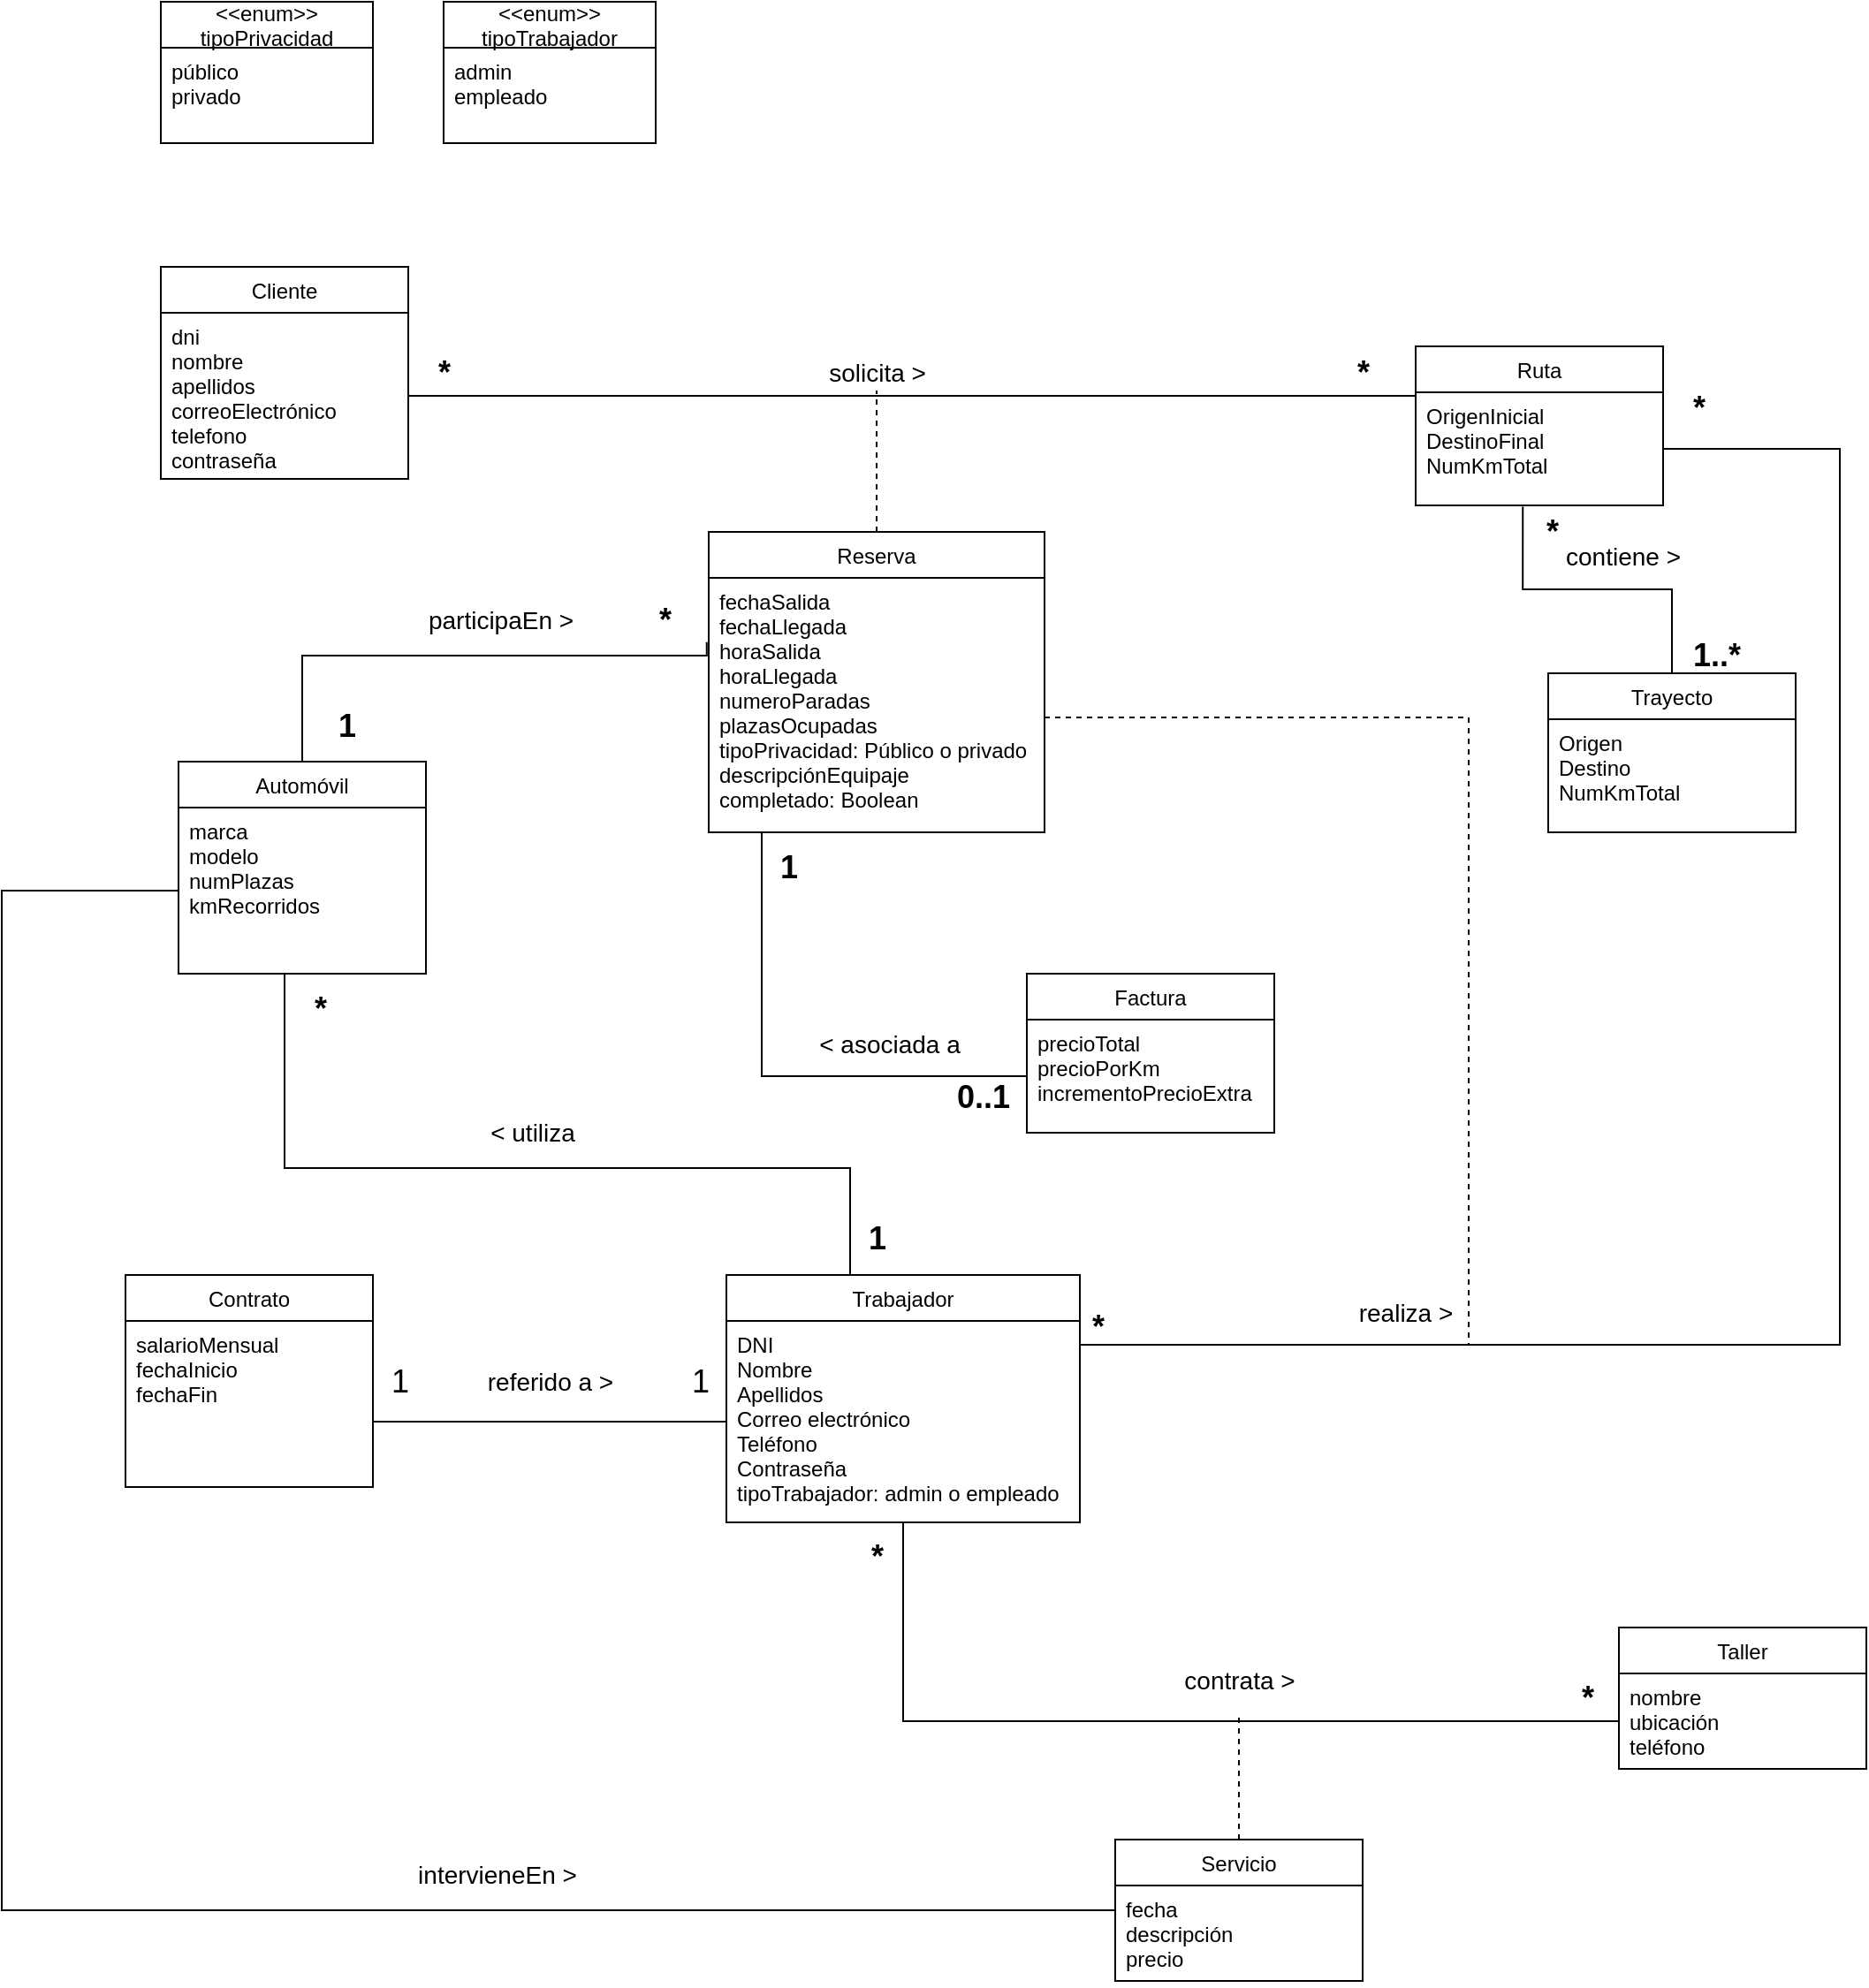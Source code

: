 <mxfile version="13.9.2" type="device"><diagram id="LqbnjOXyxjG4reTp5Xop" name="Page-1"><mxGraphModel dx="1927" dy="491" grid="1" gridSize="10" guides="1" tooltips="1" connect="1" arrows="1" fold="1" page="1" pageScale="1" pageWidth="827" pageHeight="1169" math="0" shadow="0"><root><mxCell id="0"/><mxCell id="1" parent="0"/><mxCell id="yNlwHRL9ymB5Uav7mxj8-1" value="Cliente" style="swimlane;fontStyle=0;childLayout=stackLayout;horizontal=1;startSize=26;fillColor=none;horizontalStack=0;resizeParent=1;resizeParentMax=0;resizeLast=0;collapsible=1;marginBottom=0;" parent="1" vertex="1"><mxGeometry x="50" y="180" width="140" height="120" as="geometry"/></mxCell><mxCell id="yNlwHRL9ymB5Uav7mxj8-2" value="dni&#10;nombre&#10;apellidos&#10;correoElectrónico&#10;telefono&#10;contraseña" style="text;strokeColor=none;fillColor=none;align=left;verticalAlign=top;spacingLeft=4;spacingRight=4;overflow=hidden;rotatable=0;points=[[0,0.5],[1,0.5]];portConstraint=eastwest;" parent="yNlwHRL9ymB5Uav7mxj8-1" vertex="1"><mxGeometry y="26" width="140" height="94" as="geometry"/></mxCell><mxCell id="yNlwHRL9ymB5Uav7mxj8-3" value="Ruta" style="swimlane;fontStyle=0;childLayout=stackLayout;horizontal=1;startSize=26;fillColor=none;horizontalStack=0;resizeParent=1;resizeParentMax=0;resizeLast=0;collapsible=1;marginBottom=0;" parent="1" vertex="1"><mxGeometry x="760" y="225" width="140" height="90" as="geometry"><mxRectangle x="770" y="225" width="60" height="26" as="alternateBounds"/></mxGeometry></mxCell><mxCell id="yNlwHRL9ymB5Uav7mxj8-4" value="OrigenInicial&#10;DestinoFinal&#10;NumKmTotal" style="text;strokeColor=none;fillColor=none;align=left;verticalAlign=top;spacingLeft=4;spacingRight=4;overflow=hidden;rotatable=0;points=[[0,0.5],[1,0.5]];portConstraint=eastwest;" parent="yNlwHRL9ymB5Uav7mxj8-3" vertex="1"><mxGeometry y="26" width="140" height="64" as="geometry"/></mxCell><mxCell id="yNlwHRL9ymB5Uav7mxj8-5" value="&lt;&lt;enum&gt;&gt;&#10;tipoPrivacidad" style="swimlane;fontStyle=0;childLayout=stackLayout;horizontal=1;startSize=26;fillColor=none;horizontalStack=0;resizeParent=1;resizeParentMax=0;resizeLast=0;collapsible=1;marginBottom=0;" parent="1" vertex="1"><mxGeometry x="50" y="30" width="120" height="80" as="geometry"/></mxCell><mxCell id="yNlwHRL9ymB5Uav7mxj8-6" value="público&#10;privado" style="text;strokeColor=none;fillColor=none;align=left;verticalAlign=top;spacingLeft=4;spacingRight=4;overflow=hidden;rotatable=0;points=[[0,0.5],[1,0.5]];portConstraint=eastwest;" parent="yNlwHRL9ymB5Uav7mxj8-5" vertex="1"><mxGeometry y="26" width="120" height="54" as="geometry"/></mxCell><mxCell id="yNlwHRL9ymB5Uav7mxj8-7" style="edgeStyle=orthogonalEdgeStyle;rounded=0;orthogonalLoop=1;jettySize=auto;html=1;entryX=1;entryY=0.5;entryDx=0;entryDy=0;startArrow=none;startFill=0;startSize=16;endArrow=none;endFill=0;strokeColor=#000000;strokeWidth=1;" parent="1" source="yNlwHRL9ymB5Uav7mxj8-9" target="yNlwHRL9ymB5Uav7mxj8-4" edge="1"><mxGeometry relative="1" as="geometry"><mxPoint x="435.19" y="619.998" as="targetPoint"/><Array as="points"><mxPoint x="1000" y="790"/><mxPoint x="1000" y="283"/></Array></mxGeometry></mxCell><mxCell id="yNlwHRL9ymB5Uav7mxj8-8" style="edgeStyle=orthogonalEdgeStyle;rounded=0;orthogonalLoop=1;jettySize=auto;html=1;startArrow=none;startFill=0;startSize=16;endArrow=none;endFill=0;strokeColor=#000000;strokeWidth=1;" parent="1" source="yNlwHRL9ymB5Uav7mxj8-9" target="yNlwHRL9ymB5Uav7mxj8-21" edge="1"><mxGeometry relative="1" as="geometry"><mxPoint x="120" y="590" as="targetPoint"/><Array as="points"><mxPoint x="440" y="690"/><mxPoint x="120" y="690"/></Array></mxGeometry></mxCell><mxCell id="rDAFbC43r-NZ2ZNl2lCa-18" style="edgeStyle=orthogonalEdgeStyle;rounded=0;orthogonalLoop=1;jettySize=auto;html=1;entryX=0;entryY=0.5;entryDx=0;entryDy=0;endArrow=none;endFill=0;" edge="1" parent="1" source="yNlwHRL9ymB5Uav7mxj8-9" target="rDAFbC43r-NZ2ZNl2lCa-12"><mxGeometry relative="1" as="geometry"/></mxCell><mxCell id="yNlwHRL9ymB5Uav7mxj8-9" value="Trabajador" style="swimlane;fontStyle=0;childLayout=stackLayout;horizontal=1;startSize=26;fillColor=none;horizontalStack=0;resizeParent=1;resizeParentMax=0;resizeLast=0;collapsible=1;marginBottom=0;" parent="1" vertex="1"><mxGeometry x="370" y="750.52" width="200" height="140" as="geometry"/></mxCell><mxCell id="yNlwHRL9ymB5Uav7mxj8-10" value="DNI&#10;Nombre&#10;Apellidos&#10;Correo electrónico&#10;Teléfono&#10;Contraseña&#10;tipoTrabajador: admin o empleado" style="text;strokeColor=none;fillColor=none;align=left;verticalAlign=top;spacingLeft=4;spacingRight=4;overflow=hidden;rotatable=0;points=[[0,0.5],[1,0.5]];portConstraint=eastwest;" parent="yNlwHRL9ymB5Uav7mxj8-9" vertex="1"><mxGeometry y="26" width="200" height="114" as="geometry"/></mxCell><mxCell id="yNlwHRL9ymB5Uav7mxj8-11" value="Contrato" style="swimlane;fontStyle=0;childLayout=stackLayout;horizontal=1;startSize=26;fillColor=none;horizontalStack=0;resizeParent=1;resizeParentMax=0;resizeLast=0;collapsible=1;marginBottom=0;" parent="1" vertex="1"><mxGeometry x="30" y="750.52" width="140" height="120" as="geometry"/></mxCell><mxCell id="yNlwHRL9ymB5Uav7mxj8-12" value="salarioMensual&#10;fechaInicio&#10;fechaFin&#10;" style="text;strokeColor=none;fillColor=none;align=left;verticalAlign=top;spacingLeft=4;spacingRight=4;overflow=hidden;rotatable=0;points=[[0,0.5],[1,0.5]];portConstraint=eastwest;" parent="yNlwHRL9ymB5Uav7mxj8-11" vertex="1"><mxGeometry y="26" width="140" height="94" as="geometry"/></mxCell><mxCell id="yNlwHRL9ymB5Uav7mxj8-13" style="edgeStyle=orthogonalEdgeStyle;rounded=0;orthogonalLoop=1;jettySize=auto;html=1;endArrow=none;endFill=0;strokeColor=#000000;" parent="1" source="yNlwHRL9ymB5Uav7mxj8-10" target="yNlwHRL9ymB5Uav7mxj8-12" edge="1"><mxGeometry relative="1" as="geometry"><Array as="points"><mxPoint x="230" y="834"/><mxPoint x="230" y="834"/></Array></mxGeometry></mxCell><mxCell id="yNlwHRL9ymB5Uav7mxj8-14" style="edgeStyle=orthogonalEdgeStyle;rounded=0;orthogonalLoop=1;jettySize=auto;html=1;entryX=0.433;entryY=1.012;entryDx=0;entryDy=0;entryPerimeter=0;endArrow=none;endFill=0;" parent="1" source="yNlwHRL9ymB5Uav7mxj8-15" target="yNlwHRL9ymB5Uav7mxj8-4" edge="1"><mxGeometry relative="1" as="geometry"/></mxCell><mxCell id="yNlwHRL9ymB5Uav7mxj8-15" value="Trayecto" style="swimlane;fontStyle=0;childLayout=stackLayout;horizontal=1;startSize=26;fillColor=none;horizontalStack=0;resizeParent=1;resizeParentMax=0;resizeLast=0;collapsible=1;marginBottom=0;" parent="1" vertex="1"><mxGeometry x="835" y="410" width="140" height="90" as="geometry"><mxRectangle x="770" y="225" width="60" height="26" as="alternateBounds"/></mxGeometry></mxCell><mxCell id="yNlwHRL9ymB5Uav7mxj8-16" value="Origen&#10;Destino&#10;NumKmTotal" style="text;strokeColor=none;fillColor=none;align=left;verticalAlign=top;spacingLeft=4;spacingRight=4;overflow=hidden;rotatable=0;points=[[0,0.5],[1,0.5]];portConstraint=eastwest;" parent="yNlwHRL9ymB5Uav7mxj8-15" vertex="1"><mxGeometry y="26" width="140" height="64" as="geometry"/></mxCell><mxCell id="yNlwHRL9ymB5Uav7mxj8-17" value="&lt;font style=&quot;font-size: 14px&quot;&gt;referido a &amp;gt;&lt;/font&gt;" style="edgeLabel;html=1;align=center;verticalAlign=middle;resizable=0;points=[];" parent="1" vertex="1" connectable="0"><mxGeometry x="270" y="810.52" as="geometry"/></mxCell><mxCell id="yNlwHRL9ymB5Uav7mxj8-18" value="&lt;font style=&quot;font-size: 18px&quot;&gt;1&lt;/font&gt;" style="text;html=1;align=center;verticalAlign=middle;resizable=0;points=[];autosize=1;" parent="1" vertex="1"><mxGeometry x="340" y="800.52" width="30" height="20" as="geometry"/></mxCell><mxCell id="yNlwHRL9ymB5Uav7mxj8-19" value="&lt;font style=&quot;font-size: 18px&quot;&gt;1&lt;/font&gt;" style="text;html=1;align=center;verticalAlign=middle;resizable=0;points=[];autosize=1;" parent="1" vertex="1"><mxGeometry x="170" y="800.52" width="30" height="20" as="geometry"/></mxCell><mxCell id="rDAFbC43r-NZ2ZNl2lCa-1" style="edgeStyle=orthogonalEdgeStyle;rounded=0;orthogonalLoop=1;jettySize=auto;html=1;entryX=-0.006;entryY=0.253;entryDx=0;entryDy=0;entryPerimeter=0;endArrow=none;endFill=0;" edge="1" parent="1" source="yNlwHRL9ymB5Uav7mxj8-20" target="yNlwHRL9ymB5Uav7mxj8-25"><mxGeometry relative="1" as="geometry"><Array as="points"><mxPoint x="130" y="400"/></Array></mxGeometry></mxCell><mxCell id="yNlwHRL9ymB5Uav7mxj8-20" value="Automóvil" style="swimlane;fontStyle=0;childLayout=stackLayout;horizontal=1;startSize=26;fillColor=none;horizontalStack=0;resizeParent=1;resizeParentMax=0;resizeLast=0;collapsible=1;marginBottom=0;" parent="1" vertex="1"><mxGeometry x="60" y="460" width="140" height="120" as="geometry"/></mxCell><mxCell id="yNlwHRL9ymB5Uav7mxj8-21" value="marca&#10;modelo&#10;numPlazas&#10;kmRecorridos" style="text;strokeColor=none;fillColor=none;align=left;verticalAlign=top;spacingLeft=4;spacingRight=4;overflow=hidden;rotatable=0;points=[[0,0.5],[1,0.5]];portConstraint=eastwest;" parent="yNlwHRL9ymB5Uav7mxj8-20" vertex="1"><mxGeometry y="26" width="140" height="94" as="geometry"/></mxCell><mxCell id="yNlwHRL9ymB5Uav7mxj8-22" style="edgeStyle=orthogonalEdgeStyle;rounded=0;orthogonalLoop=1;jettySize=auto;html=1;startArrow=none;startFill=0;startSize=16;endArrow=none;endFill=0;strokeColor=#000000;strokeWidth=1;dashed=1;" parent="1" source="yNlwHRL9ymB5Uav7mxj8-24" edge="1"><mxGeometry relative="1" as="geometry"><mxPoint x="455" y="250" as="targetPoint"/></mxGeometry></mxCell><mxCell id="yNlwHRL9ymB5Uav7mxj8-23" style="edgeStyle=orthogonalEdgeStyle;rounded=0;orthogonalLoop=1;jettySize=auto;html=1;dashed=1;startArrow=none;startFill=0;startSize=16;endArrow=none;endFill=0;strokeColor=#000000;strokeWidth=1;" parent="1" source="yNlwHRL9ymB5Uav7mxj8-24" edge="1"><mxGeometry relative="1" as="geometry"><mxPoint x="690" y="790" as="targetPoint"/><Array as="points"><mxPoint x="790" y="435"/><mxPoint x="790" y="790"/></Array></mxGeometry></mxCell><mxCell id="yNlwHRL9ymB5Uav7mxj8-24" value="Reserva" style="swimlane;fontStyle=0;childLayout=stackLayout;horizontal=1;startSize=26;fillColor=none;horizontalStack=0;resizeParent=1;resizeParentMax=0;resizeLast=0;collapsible=1;marginBottom=0;" parent="1" vertex="1"><mxGeometry x="360" y="330" width="190" height="170" as="geometry"/></mxCell><mxCell id="yNlwHRL9ymB5Uav7mxj8-25" value="fechaSalida&#10;fechaLlegada&#10;horaSalida&#10;horaLlegada&#10;numeroParadas&#10;plazasOcupadas&#10;tipoPrivacidad: Público o privado&#10;descripciónEquipaje&#10;completado: Boolean&#10;" style="text;strokeColor=none;fillColor=none;align=left;verticalAlign=top;spacingLeft=4;spacingRight=4;overflow=hidden;rotatable=0;points=[[0,0.5],[1,0.5]];portConstraint=eastwest;" parent="yNlwHRL9ymB5Uav7mxj8-24" vertex="1"><mxGeometry y="26" width="190" height="144" as="geometry"/></mxCell><mxCell id="yNlwHRL9ymB5Uav7mxj8-26" style="edgeStyle=orthogonalEdgeStyle;rounded=0;orthogonalLoop=1;jettySize=auto;html=1;startArrow=none;startFill=0;startSize=16;endArrow=none;endFill=0;strokeColor=#000000;strokeWidth=1;entryX=0;entryY=0.031;entryDx=0;entryDy=0;entryPerimeter=0;" parent="1" source="yNlwHRL9ymB5Uav7mxj8-2" target="yNlwHRL9ymB5Uav7mxj8-4" edge="1"><mxGeometry relative="1" as="geometry"><mxPoint x="750" y="253" as="targetPoint"/></mxGeometry></mxCell><mxCell id="yNlwHRL9ymB5Uav7mxj8-27" value="&lt;span style=&quot;font-size: 14px&quot;&gt;solicita &amp;gt;&lt;/span&gt;" style="edgeLabel;html=1;align=center;verticalAlign=middle;resizable=0;points=[];" parent="1" vertex="1" connectable="0"><mxGeometry x="455" y="240" as="geometry"/></mxCell><mxCell id="yNlwHRL9ymB5Uav7mxj8-28" value="&lt;font style=&quot;font-size: 18px&quot;&gt;&lt;b&gt;*&lt;/b&gt;&lt;/font&gt;" style="text;html=1;align=center;verticalAlign=middle;resizable=0;points=[];autosize=1;" parent="1" vertex="1"><mxGeometry x="200" y="230" width="20" height="20" as="geometry"/></mxCell><mxCell id="yNlwHRL9ymB5Uav7mxj8-29" value="&lt;font style=&quot;font-size: 18px&quot;&gt;&lt;b&gt;*&lt;/b&gt;&lt;/font&gt;" style="text;html=1;align=center;verticalAlign=middle;resizable=0;points=[];autosize=1;" parent="1" vertex="1"><mxGeometry x="720" y="230" width="20" height="20" as="geometry"/></mxCell><mxCell id="yNlwHRL9ymB5Uav7mxj8-30" value="&lt;span style=&quot;font-size: 14px&quot;&gt;realiza &amp;gt;&lt;/span&gt;" style="edgeLabel;html=1;align=center;verticalAlign=middle;resizable=0;points=[];" parent="1" vertex="1" connectable="0"><mxGeometry x="770" y="780" as="geometry"><mxPoint x="-16" y="-8" as="offset"/></mxGeometry></mxCell><mxCell id="yNlwHRL9ymB5Uav7mxj8-31" value="&lt;font style=&quot;font-size: 18px&quot;&gt;&lt;b&gt;*&lt;/b&gt;&lt;/font&gt;" style="text;html=1;align=center;verticalAlign=middle;resizable=0;points=[];autosize=1;" parent="1" vertex="1"><mxGeometry x="910" y="250" width="20" height="20" as="geometry"/></mxCell><mxCell id="yNlwHRL9ymB5Uav7mxj8-32" value="&lt;font style=&quot;font-size: 18px&quot;&gt;&lt;b&gt;*&lt;/b&gt;&lt;/font&gt;" style="text;html=1;align=center;verticalAlign=middle;resizable=0;points=[];autosize=1;" parent="1" vertex="1"><mxGeometry x="570" y="770" width="20" height="20" as="geometry"/></mxCell><mxCell id="yNlwHRL9ymB5Uav7mxj8-33" value="&lt;font style=&quot;font-size: 18px&quot;&gt;&lt;b&gt;*&lt;/b&gt;&lt;/font&gt;" style="text;html=1;align=center;verticalAlign=middle;resizable=0;points=[];autosize=1;" parent="1" vertex="1"><mxGeometry x="130" y="590" width="20" height="20" as="geometry"/></mxCell><mxCell id="yNlwHRL9ymB5Uav7mxj8-34" value="&lt;font style=&quot;font-size: 18px&quot;&gt;&lt;b&gt;1&lt;/b&gt;&lt;/font&gt;" style="text;html=1;align=center;verticalAlign=middle;resizable=0;points=[];autosize=1;" parent="1" vertex="1"><mxGeometry x="440" y="720" width="30" height="20" as="geometry"/></mxCell><mxCell id="yNlwHRL9ymB5Uav7mxj8-35" value="&lt;font style=&quot;font-size: 18px&quot;&gt;&lt;b&gt;*&lt;/b&gt;&lt;/font&gt;" style="text;html=1;align=center;verticalAlign=middle;resizable=0;points=[];autosize=1;" parent="1" vertex="1"><mxGeometry x="827" y="320" width="20" height="20" as="geometry"/></mxCell><mxCell id="yNlwHRL9ymB5Uav7mxj8-36" value="&lt;font style=&quot;font-size: 18px&quot;&gt;&lt;b&gt;1..*&lt;/b&gt;&lt;/font&gt;" style="text;html=1;align=center;verticalAlign=middle;resizable=0;points=[];autosize=1;" parent="1" vertex="1"><mxGeometry x="910" y="390" width="40" height="20" as="geometry"/></mxCell><mxCell id="yNlwHRL9ymB5Uav7mxj8-37" value="&lt;font style=&quot;font-size: 14px&quot;&gt;&amp;lt; utiliza&lt;/font&gt;" style="edgeLabel;html=1;align=center;verticalAlign=middle;resizable=0;points=[];" parent="1" vertex="1" connectable="0"><mxGeometry x="260" y="670" as="geometry"/></mxCell><mxCell id="yNlwHRL9ymB5Uav7mxj8-38" value="&lt;span style=&quot;font-size: 14px&quot;&gt;contiene &amp;gt;&lt;/span&gt;" style="edgeLabel;html=1;align=center;verticalAlign=middle;resizable=0;points=[];rotation=0;" parent="1" vertex="1" connectable="0"><mxGeometry x="875" y="350" as="geometry"><mxPoint x="2" y="-6" as="offset"/></mxGeometry></mxCell><mxCell id="rDAFbC43r-NZ2ZNl2lCa-2" value="&lt;font style=&quot;font-size: 14px&quot;&gt;participaEn &amp;gt;&lt;/font&gt;" style="edgeLabel;html=1;align=center;verticalAlign=middle;resizable=0;points=[];" vertex="1" connectable="0" parent="1"><mxGeometry x="250" y="380" as="geometry"><mxPoint x="-8" as="offset"/></mxGeometry></mxCell><mxCell id="rDAFbC43r-NZ2ZNl2lCa-3" value="&lt;font style=&quot;font-size: 18px&quot;&gt;&lt;b&gt;*&lt;/b&gt;&lt;/font&gt;" style="text;html=1;align=center;verticalAlign=middle;resizable=0;points=[];autosize=1;" vertex="1" parent="1"><mxGeometry x="325" y="370" width="20" height="20" as="geometry"/></mxCell><mxCell id="rDAFbC43r-NZ2ZNl2lCa-4" value="&lt;font style=&quot;font-size: 18px&quot;&gt;&lt;b&gt;1&lt;/b&gt;&lt;/font&gt;" style="text;html=1;align=center;verticalAlign=middle;resizable=0;points=[];autosize=1;" vertex="1" parent="1"><mxGeometry x="140" y="430" width="30" height="20" as="geometry"/></mxCell><mxCell id="rDAFbC43r-NZ2ZNl2lCa-11" value="Taller" style="swimlane;fontStyle=0;childLayout=stackLayout;horizontal=1;startSize=26;fillColor=none;horizontalStack=0;resizeParent=1;resizeParentMax=0;resizeLast=0;collapsible=1;marginBottom=0;" vertex="1" parent="1"><mxGeometry x="875" y="950" width="140" height="80" as="geometry"/></mxCell><mxCell id="rDAFbC43r-NZ2ZNl2lCa-12" value="nombre&#10;ubicación&#10;teléfono" style="text;strokeColor=none;fillColor=none;align=left;verticalAlign=top;spacingLeft=4;spacingRight=4;overflow=hidden;rotatable=0;points=[[0,0.5],[1,0.5]];portConstraint=eastwest;" vertex="1" parent="rDAFbC43r-NZ2ZNl2lCa-11"><mxGeometry y="26" width="140" height="54" as="geometry"/></mxCell><mxCell id="rDAFbC43r-NZ2ZNl2lCa-21" style="edgeStyle=orthogonalEdgeStyle;rounded=0;orthogonalLoop=1;jettySize=auto;html=1;endArrow=none;endFill=0;dashed=1;" edge="1" parent="1" source="rDAFbC43r-NZ2ZNl2lCa-13"><mxGeometry relative="1" as="geometry"><mxPoint x="660" y="1000" as="targetPoint"/></mxGeometry></mxCell><mxCell id="rDAFbC43r-NZ2ZNl2lCa-13" value="Servicio" style="swimlane;fontStyle=0;childLayout=stackLayout;horizontal=1;startSize=26;fillColor=none;horizontalStack=0;resizeParent=1;resizeParentMax=0;resizeLast=0;collapsible=1;marginBottom=0;" vertex="1" parent="1"><mxGeometry x="590" y="1070" width="140" height="80" as="geometry"/></mxCell><mxCell id="rDAFbC43r-NZ2ZNl2lCa-14" value="fecha&#10;descripción&#10;precio" style="text;strokeColor=none;fillColor=none;align=left;verticalAlign=top;spacingLeft=4;spacingRight=4;overflow=hidden;rotatable=0;points=[[0,0.5],[1,0.5]];portConstraint=eastwest;" vertex="1" parent="rDAFbC43r-NZ2ZNl2lCa-13"><mxGeometry y="26" width="140" height="54" as="geometry"/></mxCell><mxCell id="rDAFbC43r-NZ2ZNl2lCa-19" value="&lt;font style=&quot;font-size: 18px&quot;&gt;&lt;b&gt;*&lt;/b&gt;&lt;/font&gt;" style="text;html=1;align=center;verticalAlign=middle;resizable=0;points=[];autosize=1;" vertex="1" parent="1"><mxGeometry x="445" y="900" width="20" height="20" as="geometry"/></mxCell><mxCell id="rDAFbC43r-NZ2ZNl2lCa-20" value="&lt;font style=&quot;font-size: 18px&quot;&gt;&lt;b&gt;*&lt;/b&gt;&lt;/font&gt;" style="text;html=1;align=center;verticalAlign=middle;resizable=0;points=[];autosize=1;" vertex="1" parent="1"><mxGeometry x="847" y="980" width="20" height="20" as="geometry"/></mxCell><mxCell id="rDAFbC43r-NZ2ZNl2lCa-22" value="&lt;font style=&quot;font-size: 14px&quot;&gt;contrata &amp;gt;&lt;/font&gt;" style="edgeLabel;html=1;align=center;verticalAlign=middle;resizable=0;points=[];" vertex="1" connectable="0" parent="1"><mxGeometry x="660" y="980" as="geometry"/></mxCell><mxCell id="rDAFbC43r-NZ2ZNl2lCa-23" style="edgeStyle=orthogonalEdgeStyle;rounded=0;orthogonalLoop=1;jettySize=auto;html=1;entryX=0;entryY=0.5;entryDx=0;entryDy=0;endArrow=none;endFill=0;" edge="1" parent="1" source="yNlwHRL9ymB5Uav7mxj8-21" target="rDAFbC43r-NZ2ZNl2lCa-14"><mxGeometry relative="1" as="geometry"><Array as="points"><mxPoint x="-40" y="533"/><mxPoint x="-40" y="1110"/><mxPoint x="590" y="1110"/></Array></mxGeometry></mxCell><mxCell id="rDAFbC43r-NZ2ZNl2lCa-24" value="&lt;font style=&quot;font-size: 14px&quot;&gt;intervieneEn &amp;gt;&lt;/font&gt;" style="edgeLabel;html=1;align=center;verticalAlign=middle;resizable=0;points=[];" vertex="1" connectable="0" parent="1"><mxGeometry x="240" y="1090" as="geometry"/></mxCell><mxCell id="rDAFbC43r-NZ2ZNl2lCa-25" value="&lt;&lt;enum&gt;&gt;&#10;tipoTrabajador" style="swimlane;fontStyle=0;childLayout=stackLayout;horizontal=1;startSize=26;fillColor=none;horizontalStack=0;resizeParent=1;resizeParentMax=0;resizeLast=0;collapsible=1;marginBottom=0;" vertex="1" parent="1"><mxGeometry x="210" y="30" width="120" height="80" as="geometry"/></mxCell><mxCell id="rDAFbC43r-NZ2ZNl2lCa-26" value="admin&#10;empleado" style="text;strokeColor=none;fillColor=none;align=left;verticalAlign=top;spacingLeft=4;spacingRight=4;overflow=hidden;rotatable=0;points=[[0,0.5],[1,0.5]];portConstraint=eastwest;" vertex="1" parent="rDAFbC43r-NZ2ZNl2lCa-25"><mxGeometry y="26" width="120" height="54" as="geometry"/></mxCell><mxCell id="rDAFbC43r-NZ2ZNl2lCa-30" value="&lt;font style=&quot;font-size: 14px&quot;&gt;&amp;lt; asociada a&lt;/font&gt;" style="edgeLabel;html=1;align=center;verticalAlign=middle;resizable=0;points=[];" vertex="1" connectable="0" parent="1"><mxGeometry x="470" y="620" as="geometry"><mxPoint x="-8" as="offset"/></mxGeometry></mxCell><mxCell id="rDAFbC43r-NZ2ZNl2lCa-31" value="&lt;font style=&quot;font-size: 18px&quot;&gt;&lt;b&gt;0..1&lt;/b&gt;&lt;/font&gt;" style="text;html=1;align=center;verticalAlign=middle;resizable=0;points=[];autosize=1;" vertex="1" parent="1"><mxGeometry x="490" y="640" width="50" height="20" as="geometry"/></mxCell><mxCell id="rDAFbC43r-NZ2ZNl2lCa-32" value="&lt;font style=&quot;font-size: 18px&quot;&gt;&lt;b&gt;1&lt;/b&gt;&lt;/font&gt;" style="text;html=1;align=center;verticalAlign=middle;resizable=0;points=[];autosize=1;" vertex="1" parent="1"><mxGeometry x="390" y="510" width="30" height="20" as="geometry"/></mxCell><mxCell id="rDAFbC43r-NZ2ZNl2lCa-36" value="Factura" style="swimlane;fontStyle=0;childLayout=stackLayout;horizontal=1;startSize=26;fillColor=none;horizontalStack=0;resizeParent=1;resizeParentMax=0;resizeLast=0;collapsible=1;marginBottom=0;" vertex="1" parent="1"><mxGeometry x="540" y="580" width="140" height="90" as="geometry"><mxRectangle x="770" y="225" width="60" height="26" as="alternateBounds"/></mxGeometry></mxCell><mxCell id="rDAFbC43r-NZ2ZNl2lCa-37" value="precioTotal&#10;precioPorKm&#10;incrementoPrecioExtra" style="text;strokeColor=none;fillColor=none;align=left;verticalAlign=top;spacingLeft=4;spacingRight=4;overflow=hidden;rotatable=0;points=[[0,0.5],[1,0.5]];portConstraint=eastwest;" vertex="1" parent="rDAFbC43r-NZ2ZNl2lCa-36"><mxGeometry y="26" width="140" height="64" as="geometry"/></mxCell><mxCell id="rDAFbC43r-NZ2ZNl2lCa-38" style="edgeStyle=orthogonalEdgeStyle;rounded=0;orthogonalLoop=1;jettySize=auto;html=1;entryX=0.322;entryY=1;entryDx=0;entryDy=0;entryPerimeter=0;endArrow=none;endFill=0;" edge="1" parent="1" source="rDAFbC43r-NZ2ZNl2lCa-37" target="yNlwHRL9ymB5Uav7mxj8-25"><mxGeometry relative="1" as="geometry"><Array as="points"><mxPoint x="390" y="638"/><mxPoint x="390" y="500"/></Array></mxGeometry></mxCell></root></mxGraphModel></diagram></mxfile>
